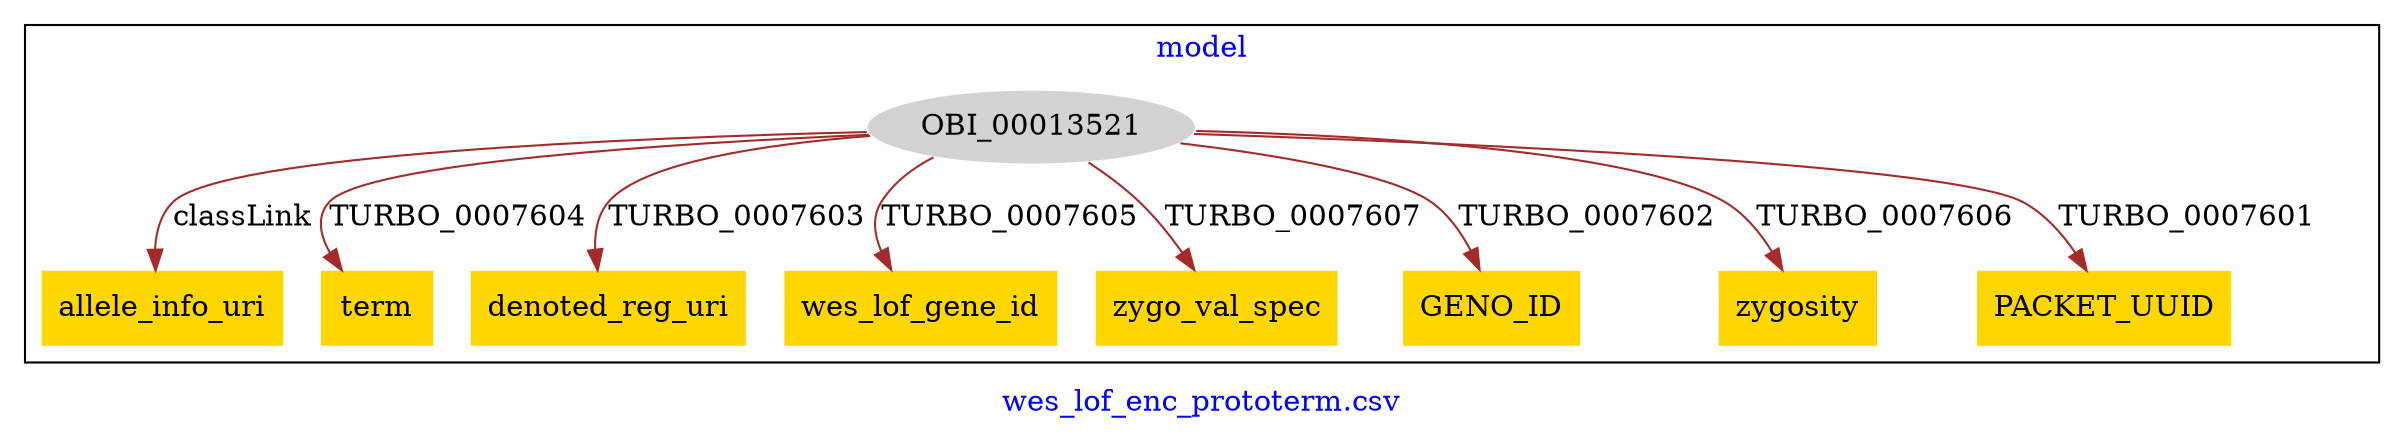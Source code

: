 digraph n0 {
fontcolor="blue"
remincross="true"
label="wes_lof_enc_prototerm.csv"
subgraph cluster {
label="model"
n2[style="filled",color="white",fillcolor="lightgray",label="OBI_00013521"];
n3[shape="plaintext",style="filled",fillcolor="gold",label="allele_info_uri"];
n4[shape="plaintext",style="filled",fillcolor="gold",label="term"];
n5[shape="plaintext",style="filled",fillcolor="gold",label="denoted_reg_uri"];
n6[shape="plaintext",style="filled",fillcolor="gold",label="wes_lof_gene_id"];
n7[shape="plaintext",style="filled",fillcolor="gold",label="zygo_val_spec"];
n8[shape="plaintext",style="filled",fillcolor="gold",label="GENO_ID"];
n9[shape="plaintext",style="filled",fillcolor="gold",label="zygosity"];
n10[shape="plaintext",style="filled",fillcolor="gold",label="PACKET_UUID"];
}
n2 -> n3[color="brown",fontcolor="black",label="classLink"]
n2 -> n4[color="brown",fontcolor="black",label="TURBO_0007604"]
n2 -> n5[color="brown",fontcolor="black",label="TURBO_0007603"]
n2 -> n6[color="brown",fontcolor="black",label="TURBO_0007605"]
n2 -> n7[color="brown",fontcolor="black",label="TURBO_0007607"]
n2 -> n8[color="brown",fontcolor="black",label="TURBO_0007602"]
n2 -> n9[color="brown",fontcolor="black",label="TURBO_0007606"]
n2 -> n10[color="brown",fontcolor="black",label="TURBO_0007601"]
}
